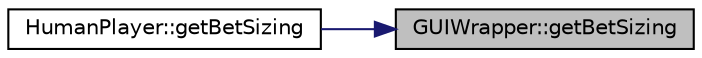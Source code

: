digraph "GUIWrapper::getBetSizing"
{
 // INTERACTIVE_SVG=YES
 // LATEX_PDF_SIZE
  edge [fontname="Helvetica",fontsize="10",labelfontname="Helvetica",labelfontsize="10"];
  node [fontname="Helvetica",fontsize="10",shape=record];
  rankdir="RL";
  Node1 [label="GUIWrapper::getBetSizing",height=0.2,width=0.4,color="black", fillcolor="grey75", style="filled", fontcolor="black",tooltip=" "];
  Node1 -> Node2 [dir="back",color="midnightblue",fontsize="10",style="solid",fontname="Helvetica"];
  Node2 [label="HumanPlayer::getBetSizing",height=0.2,width=0.4,color="black", fillcolor="white", style="filled",URL="$class_human_player.html#a5e800cdb7206b3a5421959087e26af2e",tooltip="Gets the player's bet sizing during their turn."];
}
